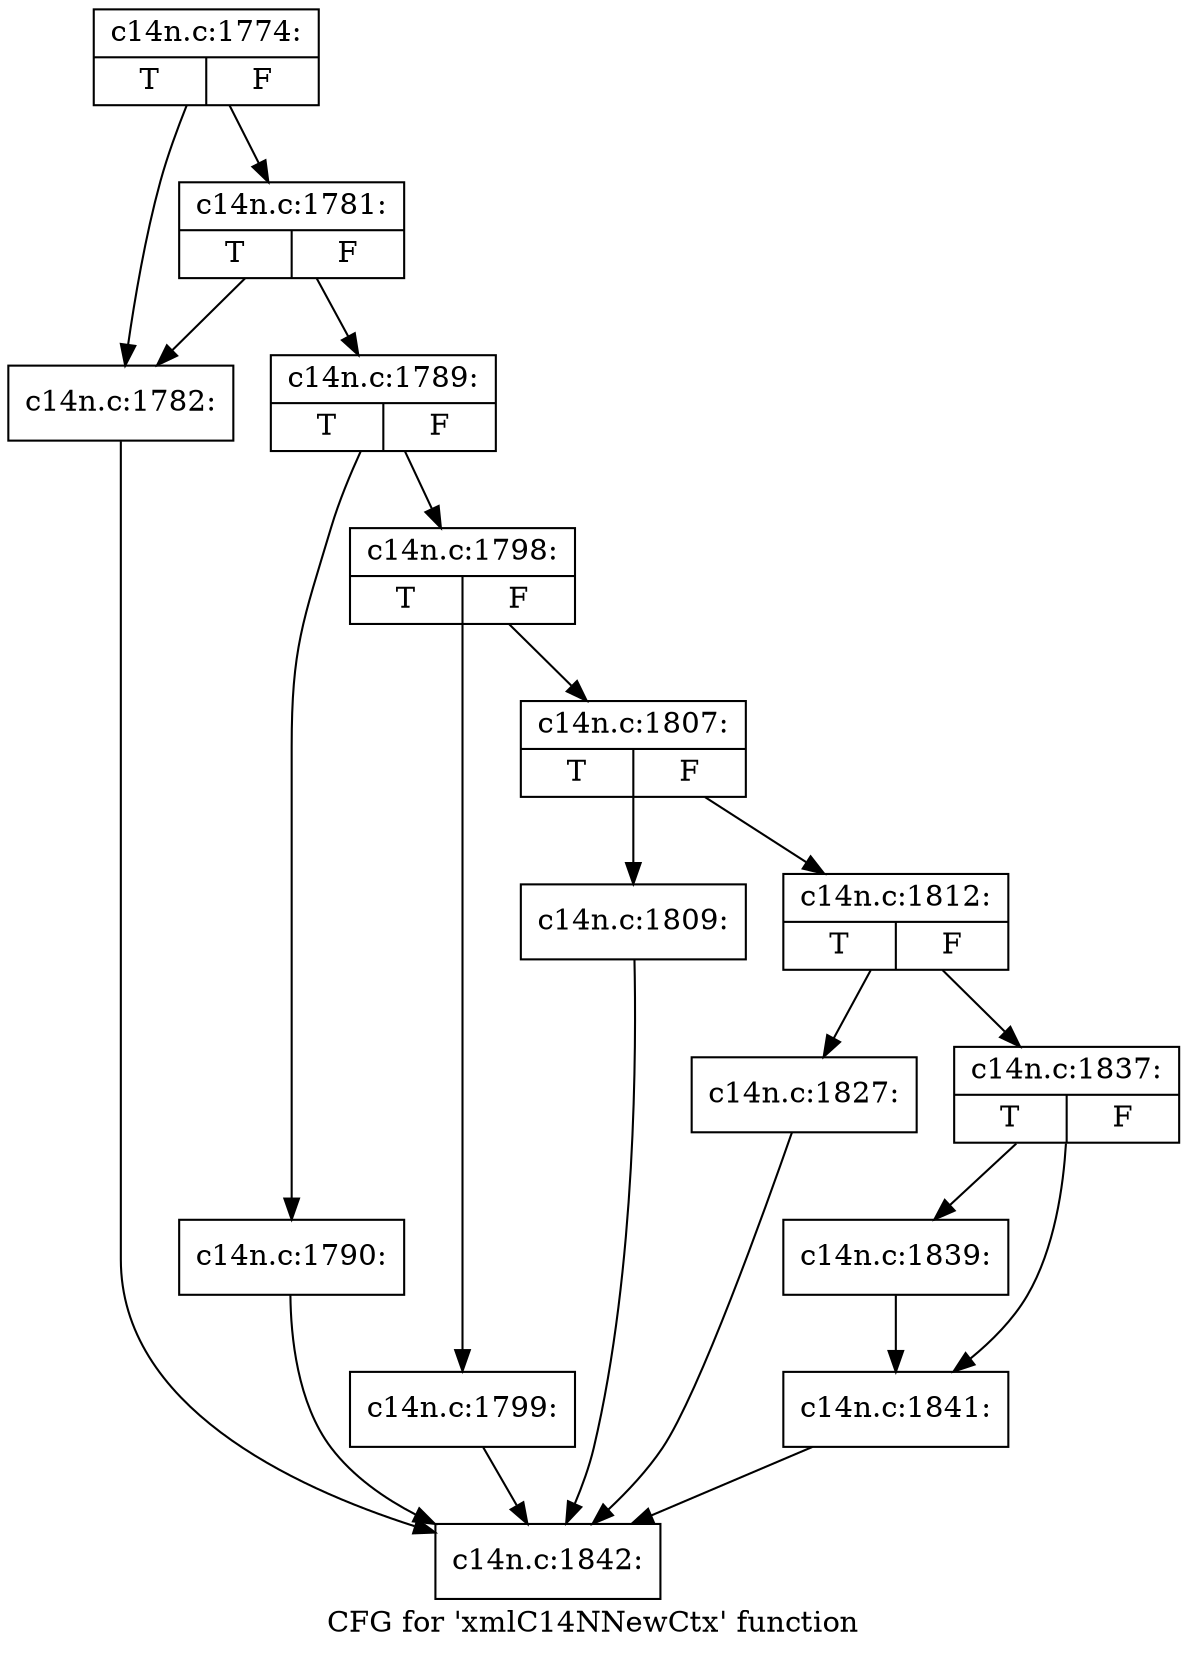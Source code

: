 digraph "CFG for 'xmlC14NNewCtx' function" {
	label="CFG for 'xmlC14NNewCtx' function";

	Node0x4a9d1a0 [shape=record,label="{c14n.c:1774:|{<s0>T|<s1>F}}"];
	Node0x4a9d1a0 -> Node0x4aa0160;
	Node0x4a9d1a0 -> Node0x4aa0200;
	Node0x4aa0200 [shape=record,label="{c14n.c:1781:|{<s0>T|<s1>F}}"];
	Node0x4aa0200 -> Node0x4aa0160;
	Node0x4aa0200 -> Node0x4aa01b0;
	Node0x4aa0160 [shape=record,label="{c14n.c:1782:}"];
	Node0x4aa0160 -> Node0x4a9c8a0;
	Node0x4aa01b0 [shape=record,label="{c14n.c:1789:|{<s0>T|<s1>F}}"];
	Node0x4aa01b0 -> Node0x4aa0bf0;
	Node0x4aa01b0 -> Node0x4aa0c40;
	Node0x4aa0bf0 [shape=record,label="{c14n.c:1790:}"];
	Node0x4aa0bf0 -> Node0x4a9c8a0;
	Node0x4aa0c40 [shape=record,label="{c14n.c:1798:|{<s0>T|<s1>F}}"];
	Node0x4aa0c40 -> Node0x4aa1770;
	Node0x4aa0c40 -> Node0x4aa17c0;
	Node0x4aa1770 [shape=record,label="{c14n.c:1799:}"];
	Node0x4aa1770 -> Node0x4a9c8a0;
	Node0x4aa17c0 [shape=record,label="{c14n.c:1807:|{<s0>T|<s1>F}}"];
	Node0x4aa17c0 -> Node0x4aa4020;
	Node0x4aa17c0 -> Node0x4aa4070;
	Node0x4aa4020 [shape=record,label="{c14n.c:1809:}"];
	Node0x4aa4020 -> Node0x4a9c8a0;
	Node0x4aa4070 [shape=record,label="{c14n.c:1812:|{<s0>T|<s1>F}}"];
	Node0x4aa4070 -> Node0x49faaf0;
	Node0x4aa4070 -> Node0x4aa67a0;
	Node0x49faaf0 [shape=record,label="{c14n.c:1827:}"];
	Node0x49faaf0 -> Node0x4a9c8a0;
	Node0x4aa67a0 [shape=record,label="{c14n.c:1837:|{<s0>T|<s1>F}}"];
	Node0x4aa67a0 -> Node0x4aa76f0;
	Node0x4aa67a0 -> Node0x4aa7740;
	Node0x4aa76f0 [shape=record,label="{c14n.c:1839:}"];
	Node0x4aa76f0 -> Node0x4aa7740;
	Node0x4aa7740 [shape=record,label="{c14n.c:1841:}"];
	Node0x4aa7740 -> Node0x4a9c8a0;
	Node0x4a9c8a0 [shape=record,label="{c14n.c:1842:}"];
}
